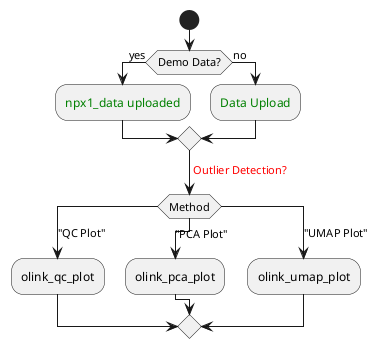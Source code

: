 @startuml

start

if (Demo Data?) then (yes)
    :<color:#008000>npx1_data uploaded</color>;
else (no)
    :<color:#008000>Data Upload</color>;
endif

' Merge paths directly into Outlier Detection (NO extra diamond)
-> <color:#FF0000>Outlier Detection?</color>;

switch (Method)
case ("QC Plot")
  :olink_qc_plot;
case ("PCA Plot") 
  :olink_pca_plot;
case ("UMAP Plot")
  :olink_umap_plot;
endswitch

@enduml




' <color:#FF0099>Olink_qc_plot</color>;
' <color:#FFA500>Filter Data</color>;
' <color:#FF9900>Olink_pca_plot</color>;
' <color:#FFA500>Filter Data</color>;
' <color:#F9000>Olink_umap_plot</color>;
' <color:#FFA500>Filter Data</color>;
' <color:#008000>Statistics</color>;
' <color:#800080>Posthoc Statistics</color>;
' <color:#0000FF>Pathway Enrichment</color>;
' <color:#006A4E>Additional Visualization</color>;


' @startuml

' : <color:#008000>Data Upload</color>;
' : <color:#FF0000>Outlier Detection</color>;
' : <color:#FFA500>Filter Data</color>;
' : <color:#008000>Statistics</color>;
' : <color:#800080>Posthoc Statistics</color>;
' : <color:#0000FF>Pathway Enrichment</color>;
' : <color:#006A4E>Additional Visualization</color>;
' @enduml